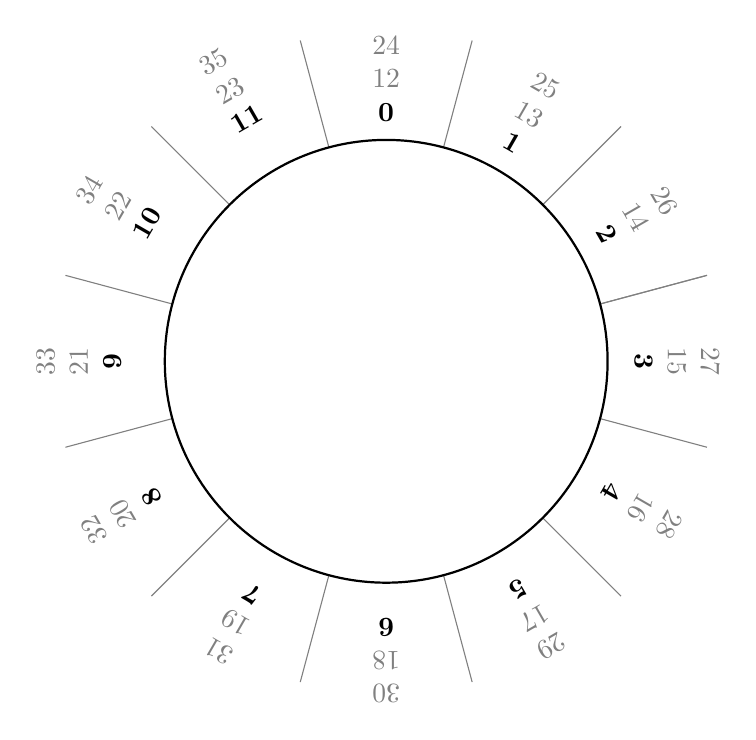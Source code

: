 % From m0nhawk on texstackexchange
  \begin{tikzpicture}
    \pgfmathsetmacro{\alphsize}{12}

    \pgfmathsetmacro{\ang}{360/\alphsize}
    \pgfmathsetmacro{\anghalf}{360/\alphsize/2}
    \pgfmathsetmacro{\d}{3}
    \pgfmathsetmacro{\op}{98 + \ang/2 - 1.2}
    \pgfmathsetmacro{\e}{\ang + \ang*\d}
    \pgfmathsetmacro{\ep}{\op + \ang*\d}

    \foreach \x in {0,\ang,...,360} {
      \draw[gray] (\x+\anghalf:8em) -- (\x+\anghalf:12em);
    }

    \foreach \xi in {0,...,11} {
      
      \node[rotate=- \ang*\xi] at (90- \ang*\xi:9em+0.1*\xi em) {\bf\xi};
      \pgfmathtruncatemacro{\xii}{\xi+\alphsize}
      \node[gray,rotate=- \ang*\xi] at (90- \ang*\xi:10.2em+0.1*\xi em) {\xii};
      \pgfmathtruncatemacro{\xii}{\xi+2*\alphsize}
      \node[gray,rotate=- \ang*\xi] at (90- \ang*\xi:11.4em+0.1*\xi em) {\xii};
    }
  
   %\draw[thick] (0cm,0cm) circle(12em);
   % \draw[gray] (0cm,0cm) circle(10em);
    \draw[thick] (0cm,0cm) circle(8em);
  \end{tikzpicture}